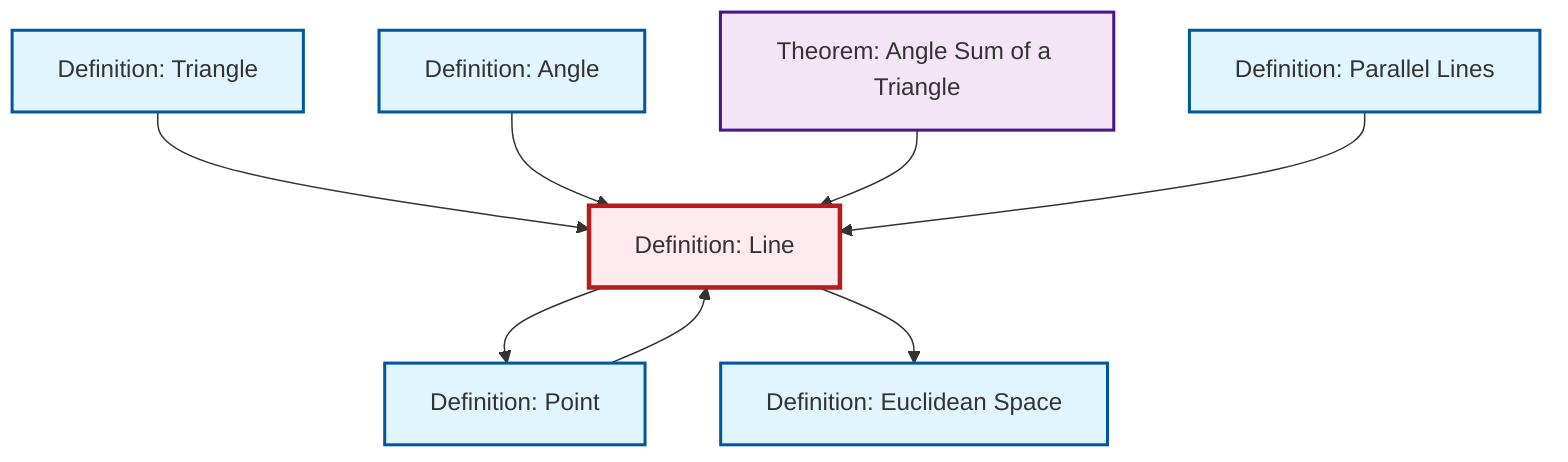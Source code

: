 graph TD
    classDef definition fill:#e1f5fe,stroke:#01579b,stroke-width:2px
    classDef theorem fill:#f3e5f5,stroke:#4a148c,stroke-width:2px
    classDef axiom fill:#fff3e0,stroke:#e65100,stroke-width:2px
    classDef example fill:#e8f5e9,stroke:#1b5e20,stroke-width:2px
    classDef current fill:#ffebee,stroke:#b71c1c,stroke-width:3px
    def-angle["Definition: Angle"]:::definition
    def-parallel["Definition: Parallel Lines"]:::definition
    def-euclidean-space["Definition: Euclidean Space"]:::definition
    thm-angle-sum-triangle["Theorem: Angle Sum of a Triangle"]:::theorem
    def-line["Definition: Line"]:::definition
    def-point["Definition: Point"]:::definition
    def-triangle["Definition: Triangle"]:::definition
    def-triangle --> def-line
    def-line --> def-point
    def-angle --> def-line
    def-point --> def-line
    def-line --> def-euclidean-space
    thm-angle-sum-triangle --> def-line
    def-parallel --> def-line
    class def-line current